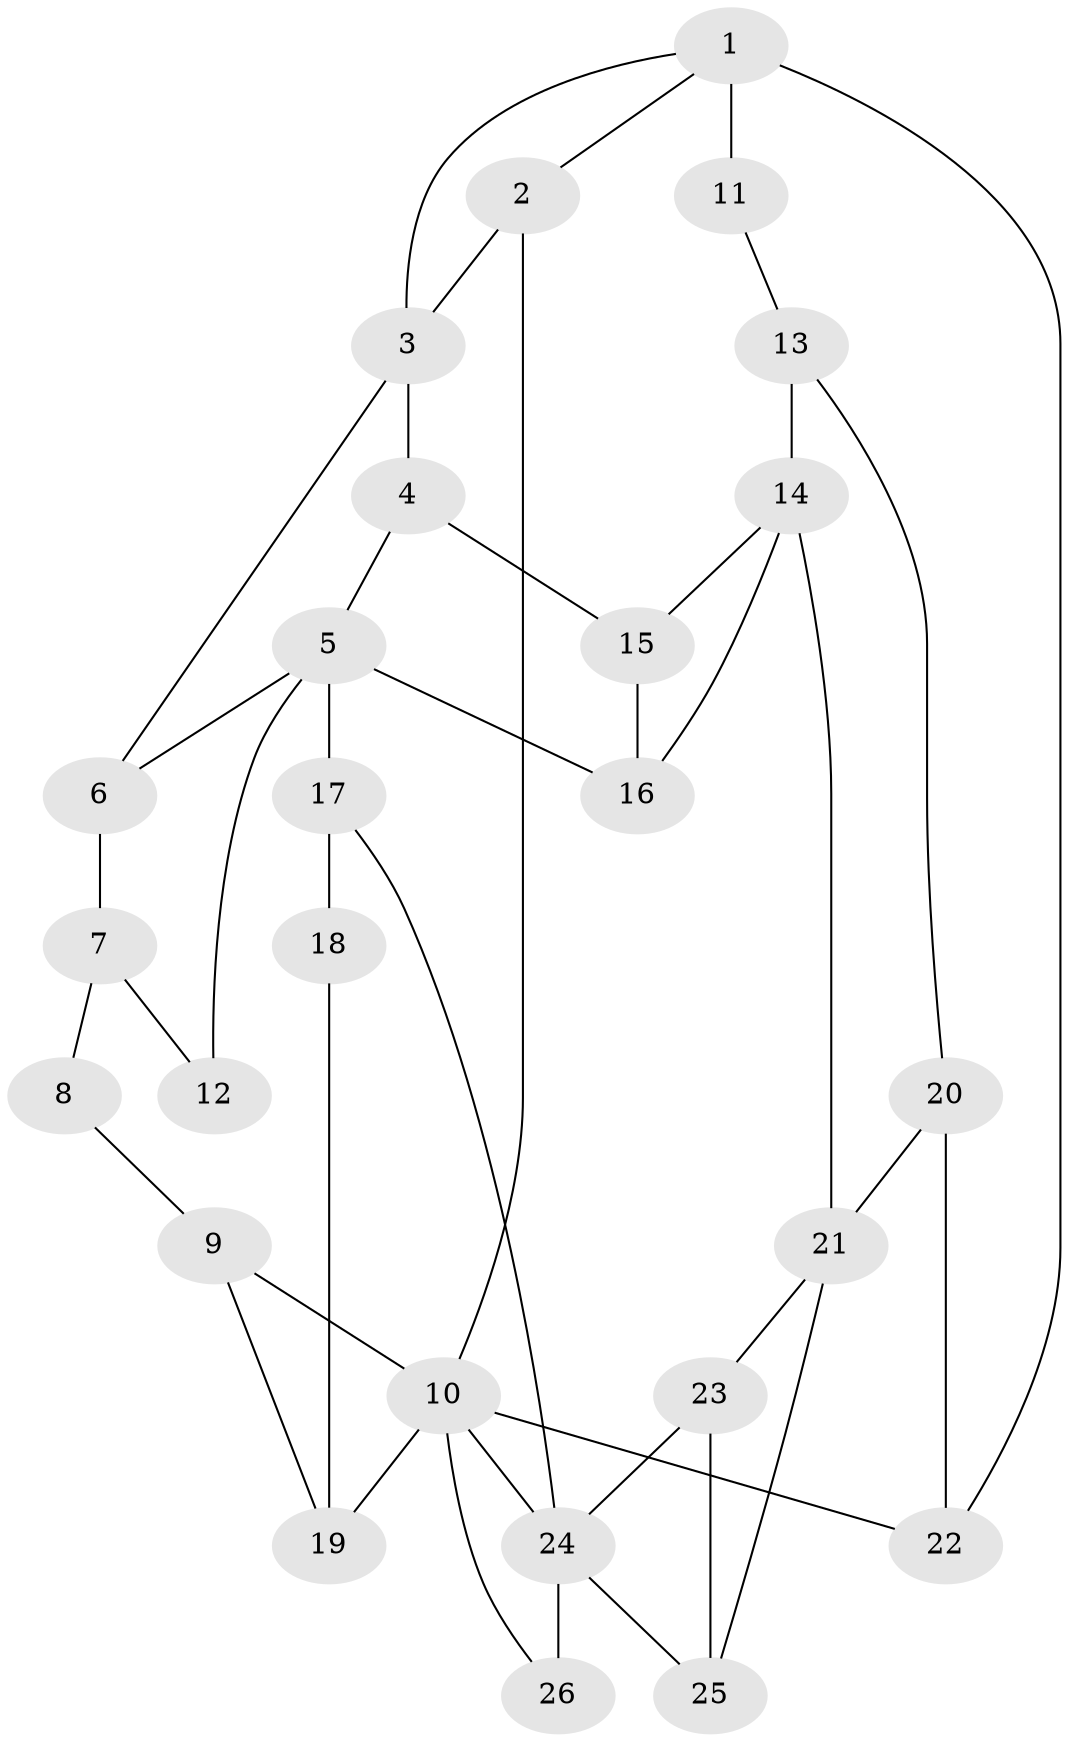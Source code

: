 // original degree distribution, {3: 0.038461538461538464, 6: 0.21153846153846154, 5: 0.5, 4: 0.25}
// Generated by graph-tools (version 1.1) at 2025/38/03/09/25 02:38:21]
// undirected, 26 vertices, 42 edges
graph export_dot {
graph [start="1"]
  node [color=gray90,style=filled];
  1;
  2;
  3;
  4;
  5;
  6;
  7;
  8;
  9;
  10;
  11;
  12;
  13;
  14;
  15;
  16;
  17;
  18;
  19;
  20;
  21;
  22;
  23;
  24;
  25;
  26;
  1 -- 2 [weight=1.0];
  1 -- 3 [weight=1.0];
  1 -- 11 [weight=2.0];
  1 -- 22 [weight=1.0];
  2 -- 3 [weight=1.0];
  2 -- 10 [weight=2.0];
  3 -- 4 [weight=1.0];
  3 -- 6 [weight=1.0];
  4 -- 5 [weight=1.0];
  4 -- 15 [weight=1.0];
  5 -- 6 [weight=1.0];
  5 -- 12 [weight=1.0];
  5 -- 16 [weight=1.0];
  5 -- 17 [weight=2.0];
  6 -- 7 [weight=2.0];
  7 -- 8 [weight=2.0];
  7 -- 12 [weight=2.0];
  8 -- 9 [weight=1.0];
  9 -- 10 [weight=1.0];
  9 -- 19 [weight=1.0];
  10 -- 19 [weight=1.0];
  10 -- 22 [weight=1.0];
  10 -- 24 [weight=1.0];
  10 -- 26 [weight=1.0];
  11 -- 13 [weight=1.0];
  13 -- 14 [weight=1.0];
  13 -- 20 [weight=1.0];
  14 -- 15 [weight=1.0];
  14 -- 16 [weight=1.0];
  14 -- 21 [weight=2.0];
  15 -- 16 [weight=1.0];
  17 -- 18 [weight=2.0];
  17 -- 24 [weight=1.0];
  18 -- 19 [weight=1.0];
  20 -- 21 [weight=2.0];
  20 -- 22 [weight=2.0];
  21 -- 23 [weight=1.0];
  21 -- 25 [weight=1.0];
  23 -- 24 [weight=1.0];
  23 -- 25 [weight=1.0];
  24 -- 25 [weight=1.0];
  24 -- 26 [weight=2.0];
}
